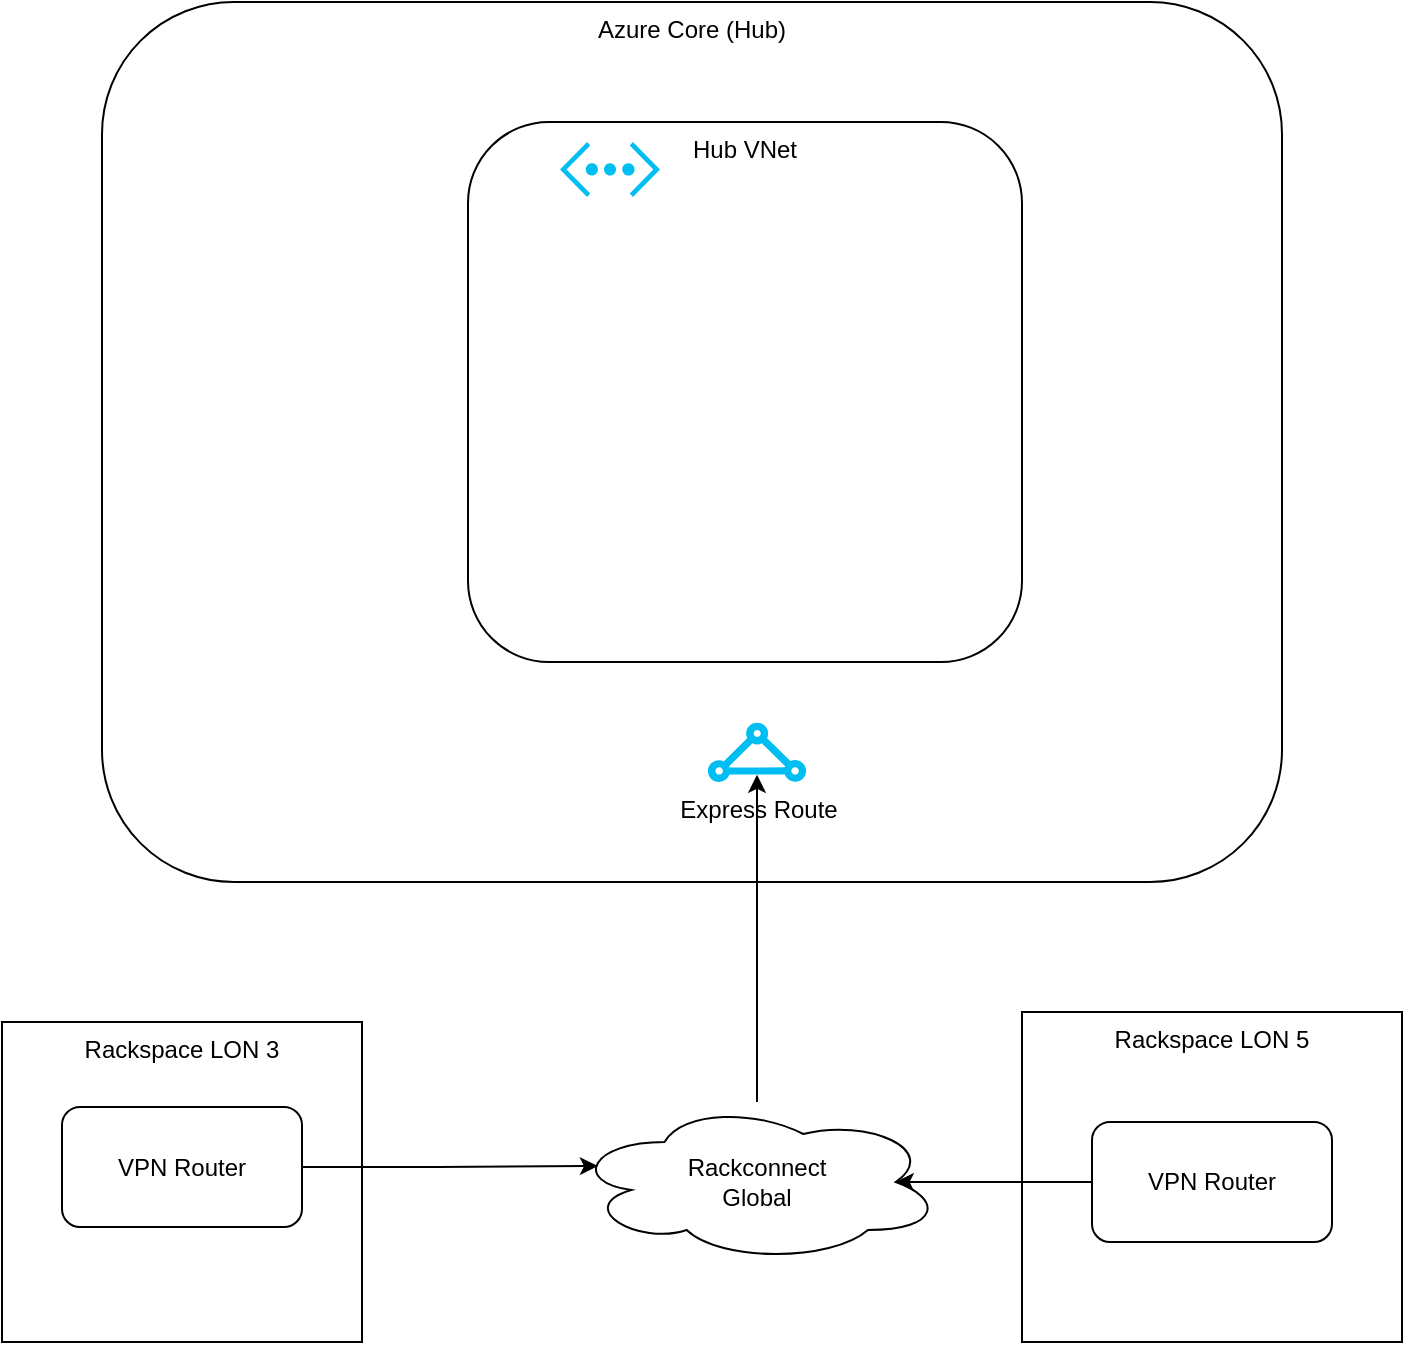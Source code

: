 <mxfile version="13.3.9" type="github"><diagram id="8F7xOrCsGX5Gi9iDF8iu" name="Page-1"><mxGraphModel dx="1422" dy="803" grid="1" gridSize="10" guides="1" tooltips="1" connect="1" arrows="1" fold="1" page="1" pageScale="1" pageWidth="827" pageHeight="1169" math="0" shadow="0"><root><mxCell id="0"/><mxCell id="1" parent="0"/><mxCell id="ZscZf5MnEGZzXlumk6NA-1" value="Azure Core (Hub)" style="rounded=1;whiteSpace=wrap;html=1;verticalAlign=top;" vertex="1" parent="1"><mxGeometry x="160" y="10" width="590" height="440" as="geometry"/></mxCell><mxCell id="ZscZf5MnEGZzXlumk6NA-3" value="Rackspace LON 3" style="rounded=0;whiteSpace=wrap;html=1;verticalAlign=top;" vertex="1" parent="1"><mxGeometry x="110" y="520" width="180" height="160" as="geometry"/></mxCell><mxCell id="ZscZf5MnEGZzXlumk6NA-4" value="Rackspace LON 5" style="rounded=0;whiteSpace=wrap;html=1;verticalAlign=top;" vertex="1" parent="1"><mxGeometry x="620" y="515" width="190" height="165" as="geometry"/></mxCell><mxCell id="ZscZf5MnEGZzXlumk6NA-17" style="edgeStyle=orthogonalEdgeStyle;rounded=0;orthogonalLoop=1;jettySize=auto;html=1;entryX=0.5;entryY=0.88;entryDx=0;entryDy=0;entryPerimeter=0;" edge="1" parent="1" source="ZscZf5MnEGZzXlumk6NA-13" target="ZscZf5MnEGZzXlumk6NA-16"><mxGeometry relative="1" as="geometry"/></mxCell><mxCell id="ZscZf5MnEGZzXlumk6NA-13" value="&lt;div&gt;Rackconnect &lt;br&gt;&lt;/div&gt;&lt;div&gt;Global&lt;/div&gt;" style="ellipse;shape=cloud;whiteSpace=wrap;html=1;" vertex="1" parent="1"><mxGeometry x="395" y="560" width="185" height="80" as="geometry"/></mxCell><mxCell id="ZscZf5MnEGZzXlumk6NA-14" value="VPN Router" style="rounded=1;whiteSpace=wrap;html=1;" vertex="1" parent="1"><mxGeometry x="140" y="562.5" width="120" height="60" as="geometry"/></mxCell><mxCell id="ZscZf5MnEGZzXlumk6NA-8" style="edgeStyle=orthogonalEdgeStyle;rounded=0;orthogonalLoop=1;jettySize=auto;html=1;entryX=0.07;entryY=0.4;entryDx=0;entryDy=0;entryPerimeter=0;exitX=1;exitY=0.5;exitDx=0;exitDy=0;" edge="1" parent="1" source="ZscZf5MnEGZzXlumk6NA-14" target="ZscZf5MnEGZzXlumk6NA-13"><mxGeometry relative="1" as="geometry"/></mxCell><mxCell id="ZscZf5MnEGZzXlumk6NA-15" value="VPN Router" style="rounded=1;whiteSpace=wrap;html=1;" vertex="1" parent="1"><mxGeometry x="655" y="570" width="120" height="60" as="geometry"/></mxCell><mxCell id="ZscZf5MnEGZzXlumk6NA-10" style="edgeStyle=orthogonalEdgeStyle;rounded=0;orthogonalLoop=1;jettySize=auto;html=1;entryX=0.875;entryY=0.5;entryDx=0;entryDy=0;entryPerimeter=0;exitX=0;exitY=0.5;exitDx=0;exitDy=0;" edge="1" parent="1" source="ZscZf5MnEGZzXlumk6NA-15" target="ZscZf5MnEGZzXlumk6NA-13"><mxGeometry relative="1" as="geometry"/></mxCell><mxCell id="ZscZf5MnEGZzXlumk6NA-16" value="Express Route" style="verticalLabelPosition=bottom;html=1;verticalAlign=top;align=center;strokeColor=none;fillColor=#00BEF2;shape=mxgraph.azure.express_route;pointerEvents=1;" vertex="1" parent="1"><mxGeometry x="462.5" y="370" width="50" height="30" as="geometry"/></mxCell><mxCell id="ZscZf5MnEGZzXlumk6NA-18" value="Hub VNet" style="rounded=1;whiteSpace=wrap;html=1;verticalAlign=top;" vertex="1" parent="1"><mxGeometry x="343" y="70" width="277" height="270" as="geometry"/></mxCell><mxCell id="ZscZf5MnEGZzXlumk6NA-19" value="" style="verticalLabelPosition=bottom;html=1;verticalAlign=top;align=center;strokeColor=none;fillColor=#00BEF2;shape=mxgraph.azure.virtual_network;pointerEvents=1;" vertex="1" parent="1"><mxGeometry x="389" y="80" width="50" height="27.5" as="geometry"/></mxCell></root></mxGraphModel></diagram></mxfile>